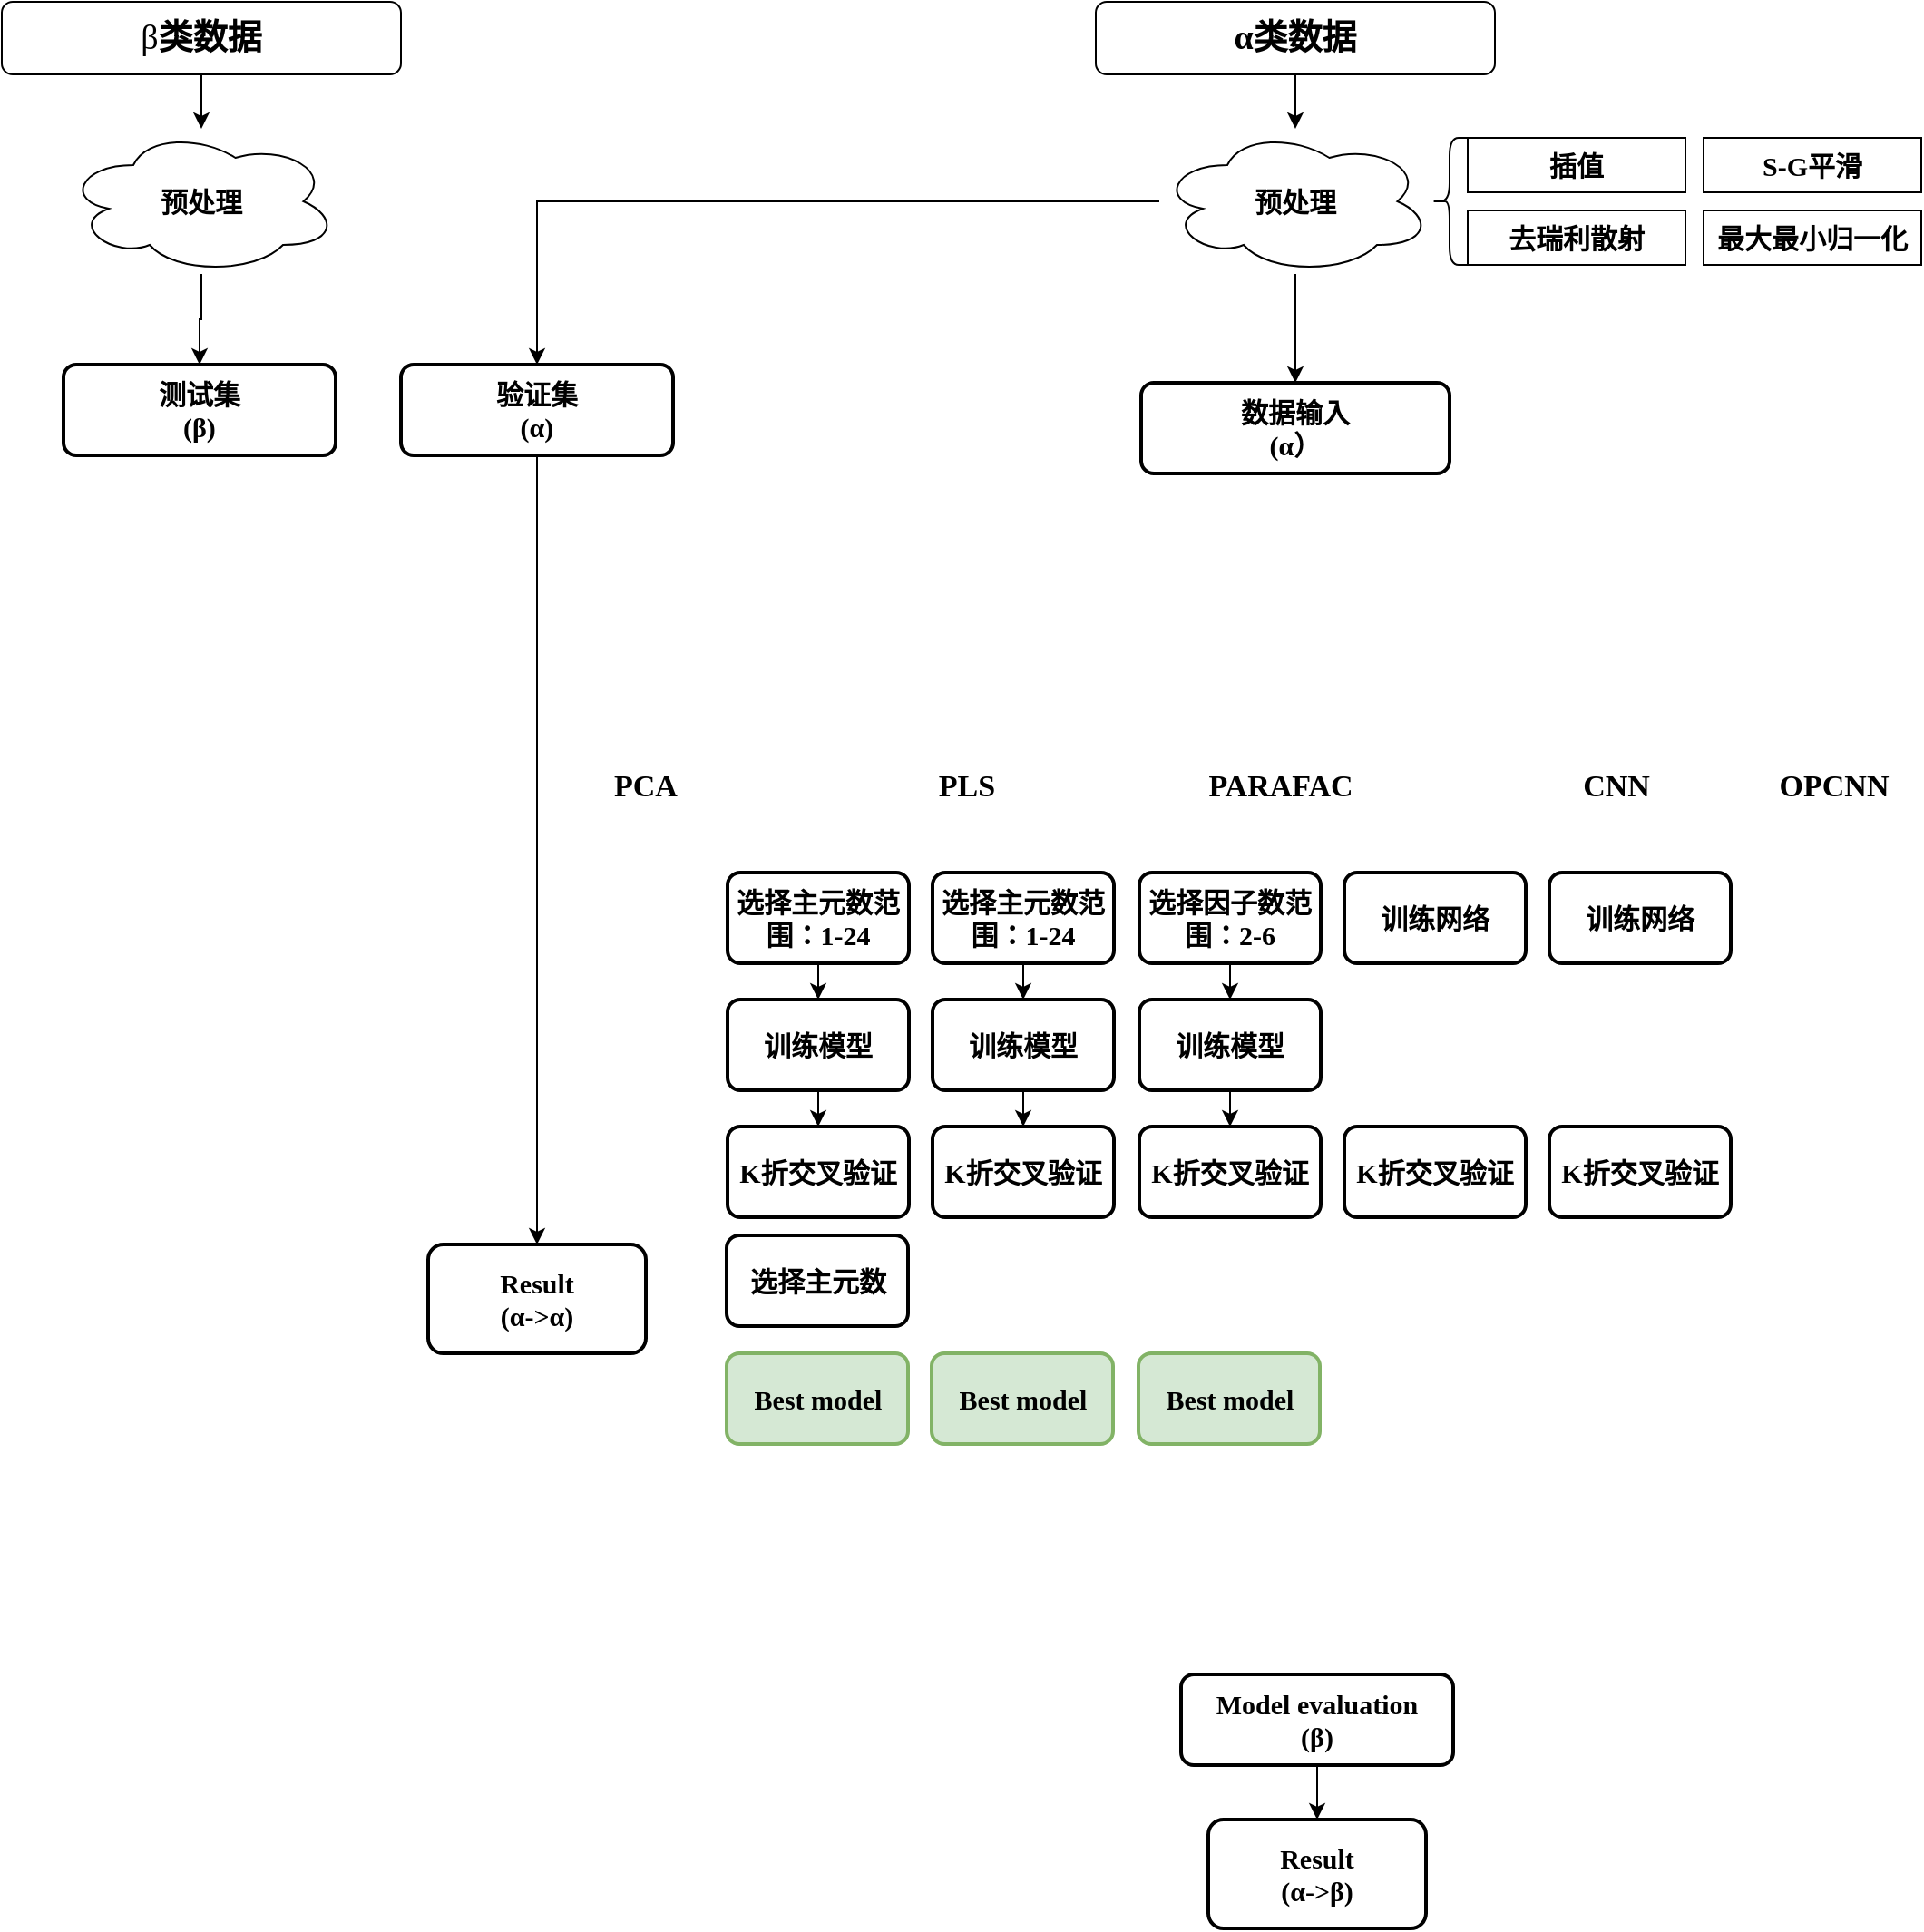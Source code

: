 <mxfile version="22.1.18" type="github">
  <diagram name="第 1 页" id="fnBkCTot6Ez0o81d7CIG">
    <mxGraphModel dx="2401" dy="2027" grid="1" gridSize="10" guides="1" tooltips="1" connect="1" arrows="1" fold="1" page="1" pageScale="1" pageWidth="827" pageHeight="1169" math="0" shadow="0">
      <root>
        <mxCell id="0" />
        <mxCell id="1" parent="0" />
        <mxCell id="kYNa-zEm1gCkG2qr6x2S-15" value="数据输入&lt;br style=&quot;font-size: 15px;&quot;&gt;(α）" style="rounded=1;whiteSpace=wrap;html=1;absoluteArcSize=1;arcSize=14;strokeWidth=2;fontSize=15;fontStyle=1;fontFamily=仿宋;" parent="1" vertex="1">
          <mxGeometry x="348" y="140" width="170" height="50" as="geometry" />
        </mxCell>
        <mxCell id="kYNa-zEm1gCkG2qr6x2S-18" value="" style="shape=curlyBracket;whiteSpace=wrap;html=1;rounded=1;labelPosition=left;verticalLabelPosition=middle;align=right;verticalAlign=middle;fontSize=15;fontStyle=1;fontFamily=仿宋;" parent="1" vertex="1">
          <mxGeometry x="508" y="5" width="20" height="70" as="geometry" />
        </mxCell>
        <mxCell id="kYNa-zEm1gCkG2qr6x2S-19" value="插值" style="rounded=0;whiteSpace=wrap;html=1;fontSize=15;fontStyle=1;fontFamily=仿宋;" parent="1" vertex="1">
          <mxGeometry x="528" y="5" width="120" height="30" as="geometry" />
        </mxCell>
        <mxCell id="kYNa-zEm1gCkG2qr6x2S-20" value="去瑞利散射" style="rounded=0;whiteSpace=wrap;html=1;fontSize=15;fontStyle=1;fontFamily=仿宋;" parent="1" vertex="1">
          <mxGeometry x="528" y="45" width="120" height="30" as="geometry" />
        </mxCell>
        <mxCell id="kYNa-zEm1gCkG2qr6x2S-21" value="最大最小归一化" style="rounded=0;whiteSpace=wrap;html=1;fontSize=15;fontStyle=1;fontFamily=仿宋;" parent="1" vertex="1">
          <mxGeometry x="658" y="45" width="120" height="30" as="geometry" />
        </mxCell>
        <mxCell id="kYNa-zEm1gCkG2qr6x2S-22" value="S-G平滑" style="rounded=0;whiteSpace=wrap;html=1;fontSize=15;fontStyle=1;fontFamily=仿宋;" parent="1" vertex="1">
          <mxGeometry x="658" y="5" width="120" height="30" as="geometry" />
        </mxCell>
        <mxCell id="RQuAEKyiK-EMNLNWBClG-24" value="" style="edgeStyle=orthogonalEdgeStyle;rounded=0;orthogonalLoop=1;jettySize=auto;html=1;" edge="1" parent="1" source="kYNa-zEm1gCkG2qr6x2S-26" target="RQuAEKyiK-EMNLNWBClG-23">
          <mxGeometry relative="1" as="geometry" />
        </mxCell>
        <mxCell id="kYNa-zEm1gCkG2qr6x2S-26" value="选择主元数范围：1-24" style="rounded=1;whiteSpace=wrap;html=1;absoluteArcSize=1;arcSize=14;strokeWidth=2;fontSize=15;fontStyle=1;fontFamily=仿宋;" parent="1" vertex="1">
          <mxGeometry x="120" y="410" width="100" height="50" as="geometry" />
        </mxCell>
        <mxCell id="kYNa-zEm1gCkG2qr6x2S-39" value="" style="edgeStyle=orthogonalEdgeStyle;rounded=0;orthogonalLoop=1;jettySize=auto;html=1;fontSize=15;fontStyle=1;fontFamily=仿宋;" parent="1" source="kYNa-zEm1gCkG2qr6x2S-27" target="kYNa-zEm1gCkG2qr6x2S-37" edge="1">
          <mxGeometry relative="1" as="geometry" />
        </mxCell>
        <mxCell id="kYNa-zEm1gCkG2qr6x2S-27" value="选择主元数范围：1-24" style="rounded=1;whiteSpace=wrap;html=1;absoluteArcSize=1;arcSize=14;strokeWidth=2;fontSize=15;fontStyle=1;fontFamily=仿宋;" parent="1" vertex="1">
          <mxGeometry x="233" y="410" width="100" height="50" as="geometry" />
        </mxCell>
        <mxCell id="kYNa-zEm1gCkG2qr6x2S-41" value="" style="edgeStyle=orthogonalEdgeStyle;rounded=0;orthogonalLoop=1;jettySize=auto;html=1;fontSize=15;fontStyle=1;fontFamily=仿宋;" parent="1" source="kYNa-zEm1gCkG2qr6x2S-28" target="kYNa-zEm1gCkG2qr6x2S-40" edge="1">
          <mxGeometry relative="1" as="geometry" />
        </mxCell>
        <mxCell id="kYNa-zEm1gCkG2qr6x2S-28" value="选择因子数范围：2-6" style="rounded=1;whiteSpace=wrap;html=1;absoluteArcSize=1;arcSize=14;strokeWidth=2;fontSize=15;fontStyle=1;fontFamily=仿宋;" parent="1" vertex="1">
          <mxGeometry x="347" y="410" width="100" height="50" as="geometry" />
        </mxCell>
        <mxCell id="RQuAEKyiK-EMNLNWBClG-31" value="" style="edgeStyle=orthogonalEdgeStyle;rounded=0;orthogonalLoop=1;jettySize=auto;html=1;" edge="1" parent="1" source="kYNa-zEm1gCkG2qr6x2S-37" target="RQuAEKyiK-EMNLNWBClG-27">
          <mxGeometry relative="1" as="geometry" />
        </mxCell>
        <mxCell id="kYNa-zEm1gCkG2qr6x2S-37" value="训练模型" style="rounded=1;whiteSpace=wrap;html=1;absoluteArcSize=1;arcSize=14;strokeWidth=2;fontSize=15;fontStyle=1;fontFamily=仿宋;" parent="1" vertex="1">
          <mxGeometry x="233" y="480" width="100" height="50" as="geometry" />
        </mxCell>
        <mxCell id="RQuAEKyiK-EMNLNWBClG-32" value="" style="edgeStyle=orthogonalEdgeStyle;rounded=0;orthogonalLoop=1;jettySize=auto;html=1;" edge="1" parent="1" source="kYNa-zEm1gCkG2qr6x2S-40" target="RQuAEKyiK-EMNLNWBClG-28">
          <mxGeometry relative="1" as="geometry" />
        </mxCell>
        <mxCell id="kYNa-zEm1gCkG2qr6x2S-40" value="训练模型" style="rounded=1;whiteSpace=wrap;html=1;absoluteArcSize=1;arcSize=14;strokeWidth=2;fontSize=15;fontStyle=1;fontFamily=仿宋;" parent="1" vertex="1">
          <mxGeometry x="347" y="480" width="100" height="50" as="geometry" />
        </mxCell>
        <mxCell id="kYNa-zEm1gCkG2qr6x2S-44" value="训练网络" style="rounded=1;whiteSpace=wrap;html=1;absoluteArcSize=1;arcSize=14;strokeWidth=2;fontSize=15;fontStyle=1;fontFamily=仿宋;" parent="1" vertex="1">
          <mxGeometry x="460" y="410" width="100" height="50" as="geometry" />
        </mxCell>
        <mxCell id="kYNa-zEm1gCkG2qr6x2S-48" value="Best model" style="rounded=1;whiteSpace=wrap;html=1;absoluteArcSize=1;arcSize=14;strokeWidth=2;fillColor=#d5e8d4;strokeColor=#82b366;fontSize=15;fontStyle=1;fontFamily=仿宋;" parent="1" vertex="1">
          <mxGeometry x="232.5" y="675" width="100" height="50" as="geometry" />
        </mxCell>
        <mxCell id="kYNa-zEm1gCkG2qr6x2S-49" value="Best model" style="rounded=1;whiteSpace=wrap;html=1;absoluteArcSize=1;arcSize=14;strokeWidth=2;fillColor=#d5e8d4;strokeColor=#82b366;fontSize=15;fontStyle=1;fontFamily=仿宋;" parent="1" vertex="1">
          <mxGeometry x="346.5" y="675" width="100" height="50" as="geometry" />
        </mxCell>
        <mxCell id="kYNa-zEm1gCkG2qr6x2S-60" value="Best model" style="rounded=1;whiteSpace=wrap;html=1;absoluteArcSize=1;arcSize=14;strokeWidth=2;fillColor=#d5e8d4;strokeColor=#82b366;fontSize=15;fontStyle=1;fontFamily=仿宋;" parent="1" vertex="1">
          <mxGeometry x="119.5" y="675" width="100" height="50" as="geometry" />
        </mxCell>
        <mxCell id="kYNa-zEm1gCkG2qr6x2S-66" value="" style="edgeStyle=orthogonalEdgeStyle;rounded=0;orthogonalLoop=1;jettySize=auto;html=1;fontSize=15;fontStyle=1;fontFamily=仿宋;" parent="1" source="kYNa-zEm1gCkG2qr6x2S-61" target="kYNa-zEm1gCkG2qr6x2S-65" edge="1">
          <mxGeometry relative="1" as="geometry" />
        </mxCell>
        <mxCell id="kYNa-zEm1gCkG2qr6x2S-61" value="Model evaluation&lt;br style=&quot;font-size: 15px;&quot;&gt;(β)" style="rounded=1;whiteSpace=wrap;html=1;absoluteArcSize=1;arcSize=14;strokeWidth=2;fontSize=15;fontStyle=1;fontFamily=仿宋;" parent="1" vertex="1">
          <mxGeometry x="370" y="852" width="150" height="50" as="geometry" />
        </mxCell>
        <mxCell id="RQuAEKyiK-EMNLNWBClG-33" style="edgeStyle=orthogonalEdgeStyle;rounded=0;orthogonalLoop=1;jettySize=auto;html=1;entryX=0.5;entryY=0;entryDx=0;entryDy=0;" edge="1" parent="1" source="kYNa-zEm1gCkG2qr6x2S-62" target="kYNa-zEm1gCkG2qr6x2S-63">
          <mxGeometry relative="1" as="geometry" />
        </mxCell>
        <mxCell id="kYNa-zEm1gCkG2qr6x2S-62" value="验证集&lt;br style=&quot;font-size: 15px;&quot;&gt;(α)" style="rounded=1;whiteSpace=wrap;html=1;absoluteArcSize=1;arcSize=14;strokeWidth=2;fontSize=15;fontStyle=1;fontFamily=仿宋;" parent="1" vertex="1">
          <mxGeometry x="-60" y="130" width="150" height="50" as="geometry" />
        </mxCell>
        <mxCell id="kYNa-zEm1gCkG2qr6x2S-63" value="Result&lt;br style=&quot;font-size: 15px;&quot;&gt;(α-&amp;gt;α)" style="whiteSpace=wrap;html=1;rounded=1;arcSize=14;strokeWidth=2;fontSize=15;fontStyle=1;fontFamily=仿宋;" parent="1" vertex="1">
          <mxGeometry x="-45" y="615" width="120" height="60" as="geometry" />
        </mxCell>
        <mxCell id="kYNa-zEm1gCkG2qr6x2S-65" value="Result&lt;br style=&quot;font-size: 15px;&quot;&gt;(α-&amp;gt;β)" style="whiteSpace=wrap;html=1;rounded=1;arcSize=14;strokeWidth=2;fontSize=15;fontStyle=1;fontFamily=仿宋;" parent="1" vertex="1">
          <mxGeometry x="385" y="932" width="120" height="60" as="geometry" />
        </mxCell>
        <mxCell id="kYNa-zEm1gCkG2qr6x2S-76" value="&lt;b&gt;&lt;font style=&quot;font-size: 17px;&quot;&gt;PCA&lt;/font&gt;&lt;/b&gt;" style="text;html=1;strokeColor=none;fillColor=none;align=center;verticalAlign=middle;whiteSpace=wrap;rounded=0;fontFamily=仿宋;" parent="1" vertex="1">
          <mxGeometry x="45" y="348" width="60" height="30" as="geometry" />
        </mxCell>
        <mxCell id="kYNa-zEm1gCkG2qr6x2S-77" value="&lt;span style=&quot;font-size: 17px;&quot;&gt;&lt;b&gt;PLS&lt;br&gt;&lt;/b&gt;&lt;/span&gt;" style="text;html=1;strokeColor=none;fillColor=none;align=center;verticalAlign=middle;whiteSpace=wrap;rounded=0;fontFamily=仿宋;" parent="1" vertex="1">
          <mxGeometry x="222" y="348" width="60" height="30" as="geometry" />
        </mxCell>
        <mxCell id="kYNa-zEm1gCkG2qr6x2S-78" value="&lt;span style=&quot;font-size: 17px;&quot;&gt;&lt;b&gt;PARAFAC&lt;br&gt;&lt;/b&gt;&lt;/span&gt;" style="text;html=1;strokeColor=none;fillColor=default;align=center;verticalAlign=middle;whiteSpace=wrap;rounded=0;gradientColor=none;fontFamily=仿宋;" parent="1" vertex="1">
          <mxGeometry x="395" y="348" width="60" height="30" as="geometry" />
        </mxCell>
        <mxCell id="kYNa-zEm1gCkG2qr6x2S-79" value="&lt;span style=&quot;font-size: 17px;&quot;&gt;&lt;b&gt;OPCNN&lt;br&gt;&lt;/b&gt;&lt;/span&gt;" style="text;html=1;strokeColor=none;fillColor=none;align=center;verticalAlign=middle;whiteSpace=wrap;rounded=0;fontFamily=仿宋;" parent="1" vertex="1">
          <mxGeometry x="700" y="348" width="60" height="30" as="geometry" />
        </mxCell>
        <mxCell id="RQuAEKyiK-EMNLNWBClG-4" value="&lt;span style=&quot;font-size: 17px;&quot;&gt;&lt;b&gt;CNN&lt;br&gt;&lt;/b&gt;&lt;/span&gt;" style="text;html=1;strokeColor=none;fillColor=none;align=center;verticalAlign=middle;whiteSpace=wrap;rounded=0;fontFamily=仿宋;" vertex="1" parent="1">
          <mxGeometry x="580" y="348" width="60" height="30" as="geometry" />
        </mxCell>
        <mxCell id="RQuAEKyiK-EMNLNWBClG-5" value="训练网络" style="rounded=1;whiteSpace=wrap;html=1;absoluteArcSize=1;arcSize=14;strokeWidth=2;fontSize=15;fontStyle=1;fontFamily=仿宋;" vertex="1" parent="1">
          <mxGeometry x="573" y="410" width="100" height="50" as="geometry" />
        </mxCell>
        <mxCell id="RQuAEKyiK-EMNLNWBClG-12" value="" style="edgeStyle=orthogonalEdgeStyle;rounded=0;orthogonalLoop=1;jettySize=auto;html=1;" edge="1" parent="1" source="RQuAEKyiK-EMNLNWBClG-7" target="RQuAEKyiK-EMNLNWBClG-11">
          <mxGeometry relative="1" as="geometry" />
        </mxCell>
        <mxCell id="RQuAEKyiK-EMNLNWBClG-7" value="β&lt;span style=&quot;border-color: var(--border-color); font-weight: 700;&quot;&gt;类数据&lt;/span&gt;" style="rounded=1;whiteSpace=wrap;html=1;fontFamily=仿宋;fontSize=19;" vertex="1" parent="1">
          <mxGeometry x="-280" y="-70" width="220" height="40" as="geometry" />
        </mxCell>
        <mxCell id="RQuAEKyiK-EMNLNWBClG-17" value="" style="edgeStyle=orthogonalEdgeStyle;rounded=0;orthogonalLoop=1;jettySize=auto;html=1;" edge="1" parent="1" source="RQuAEKyiK-EMNLNWBClG-11" target="RQuAEKyiK-EMNLNWBClG-16">
          <mxGeometry relative="1" as="geometry" />
        </mxCell>
        <mxCell id="RQuAEKyiK-EMNLNWBClG-11" value="预处理" style="ellipse;shape=cloud;whiteSpace=wrap;html=1;fontSize=15;fontStyle=1;fontFamily=仿宋;" vertex="1" parent="1">
          <mxGeometry x="-245" width="150" height="80" as="geometry" />
        </mxCell>
        <mxCell id="RQuAEKyiK-EMNLNWBClG-15" value="" style="edgeStyle=orthogonalEdgeStyle;rounded=0;orthogonalLoop=1;jettySize=auto;html=1;" edge="1" parent="1" source="RQuAEKyiK-EMNLNWBClG-13" target="RQuAEKyiK-EMNLNWBClG-14">
          <mxGeometry relative="1" as="geometry" />
        </mxCell>
        <mxCell id="RQuAEKyiK-EMNLNWBClG-13" value="&lt;b style=&quot;border-color: var(--border-color);&quot;&gt;α类数据&lt;/b&gt;" style="rounded=1;whiteSpace=wrap;html=1;fontFamily=仿宋;fontSize=19;fontStyle=1" vertex="1" parent="1">
          <mxGeometry x="323" y="-70" width="220" height="40" as="geometry" />
        </mxCell>
        <mxCell id="RQuAEKyiK-EMNLNWBClG-18" value="" style="edgeStyle=orthogonalEdgeStyle;rounded=0;orthogonalLoop=1;jettySize=auto;html=1;" edge="1" parent="1" source="RQuAEKyiK-EMNLNWBClG-14" target="kYNa-zEm1gCkG2qr6x2S-15">
          <mxGeometry relative="1" as="geometry" />
        </mxCell>
        <mxCell id="RQuAEKyiK-EMNLNWBClG-19" style="edgeStyle=orthogonalEdgeStyle;rounded=0;orthogonalLoop=1;jettySize=auto;html=1;entryX=0.5;entryY=0;entryDx=0;entryDy=0;" edge="1" parent="1" source="RQuAEKyiK-EMNLNWBClG-14" target="kYNa-zEm1gCkG2qr6x2S-62">
          <mxGeometry relative="1" as="geometry" />
        </mxCell>
        <mxCell id="RQuAEKyiK-EMNLNWBClG-14" value="预处理" style="ellipse;shape=cloud;whiteSpace=wrap;html=1;fontSize=15;fontStyle=1;fontFamily=仿宋;" vertex="1" parent="1">
          <mxGeometry x="358" width="150" height="80" as="geometry" />
        </mxCell>
        <mxCell id="RQuAEKyiK-EMNLNWBClG-16" value="测试集&lt;br style=&quot;font-size: 15px;&quot;&gt;(β)" style="rounded=1;whiteSpace=wrap;html=1;absoluteArcSize=1;arcSize=14;strokeWidth=2;fontSize=15;fontStyle=1;fontFamily=仿宋;" vertex="1" parent="1">
          <mxGeometry x="-246" y="130" width="150" height="50" as="geometry" />
        </mxCell>
        <mxCell id="RQuAEKyiK-EMNLNWBClG-26" value="" style="edgeStyle=orthogonalEdgeStyle;rounded=0;orthogonalLoop=1;jettySize=auto;html=1;" edge="1" parent="1" source="RQuAEKyiK-EMNLNWBClG-23" target="RQuAEKyiK-EMNLNWBClG-25">
          <mxGeometry relative="1" as="geometry" />
        </mxCell>
        <mxCell id="RQuAEKyiK-EMNLNWBClG-23" value="训练模型" style="rounded=1;whiteSpace=wrap;html=1;absoluteArcSize=1;arcSize=14;strokeWidth=2;fontSize=15;fontStyle=1;fontFamily=仿宋;" vertex="1" parent="1">
          <mxGeometry x="120" y="480" width="100" height="50" as="geometry" />
        </mxCell>
        <mxCell id="RQuAEKyiK-EMNLNWBClG-25" value="K折交叉验证" style="rounded=1;whiteSpace=wrap;html=1;absoluteArcSize=1;arcSize=14;strokeWidth=2;fontSize=15;fontStyle=1;fontFamily=仿宋;" vertex="1" parent="1">
          <mxGeometry x="120" y="550" width="100" height="50" as="geometry" />
        </mxCell>
        <mxCell id="RQuAEKyiK-EMNLNWBClG-27" value="K折交叉验证" style="rounded=1;whiteSpace=wrap;html=1;absoluteArcSize=1;arcSize=14;strokeWidth=2;fontSize=15;fontStyle=1;fontFamily=仿宋;" vertex="1" parent="1">
          <mxGeometry x="233" y="550" width="100" height="50" as="geometry" />
        </mxCell>
        <mxCell id="RQuAEKyiK-EMNLNWBClG-28" value="K折交叉验证" style="rounded=1;whiteSpace=wrap;html=1;absoluteArcSize=1;arcSize=14;strokeWidth=2;fontSize=15;fontStyle=1;fontFamily=仿宋;" vertex="1" parent="1">
          <mxGeometry x="347" y="550" width="100" height="50" as="geometry" />
        </mxCell>
        <mxCell id="RQuAEKyiK-EMNLNWBClG-29" value="K折交叉验证" style="rounded=1;whiteSpace=wrap;html=1;absoluteArcSize=1;arcSize=14;strokeWidth=2;fontSize=15;fontStyle=1;fontFamily=仿宋;" vertex="1" parent="1">
          <mxGeometry x="460" y="550" width="100" height="50" as="geometry" />
        </mxCell>
        <mxCell id="RQuAEKyiK-EMNLNWBClG-30" value="K折交叉验证" style="rounded=1;whiteSpace=wrap;html=1;absoluteArcSize=1;arcSize=14;strokeWidth=2;fontSize=15;fontStyle=1;fontFamily=仿宋;" vertex="1" parent="1">
          <mxGeometry x="573" y="550" width="100" height="50" as="geometry" />
        </mxCell>
        <mxCell id="RQuAEKyiK-EMNLNWBClG-34" value="选择主元数" style="rounded=1;whiteSpace=wrap;html=1;absoluteArcSize=1;arcSize=14;strokeWidth=2;fontSize=15;fontStyle=1;fontFamily=仿宋;" vertex="1" parent="1">
          <mxGeometry x="119.5" y="610" width="100" height="50" as="geometry" />
        </mxCell>
      </root>
    </mxGraphModel>
  </diagram>
</mxfile>
